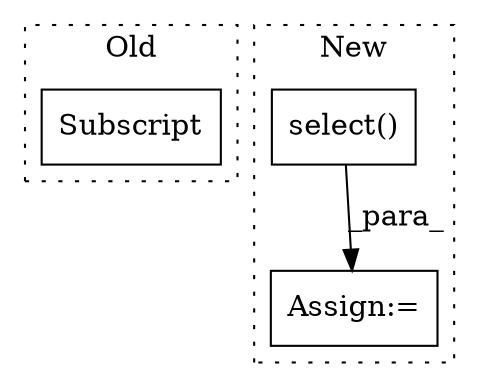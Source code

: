 digraph G {
subgraph cluster0 {
1 [label="Subscript" a="63" s="13459,0" l="19,0" shape="box"];
label = "Old";
style="dotted";
}
subgraph cluster1 {
2 [label="select()" a="75" s="13582,13622" l="14,1" shape="box"];
3 [label="Assign:=" a="68" s="13579" l="3" shape="box"];
label = "New";
style="dotted";
}
2 -> 3 [label="_para_"];
}